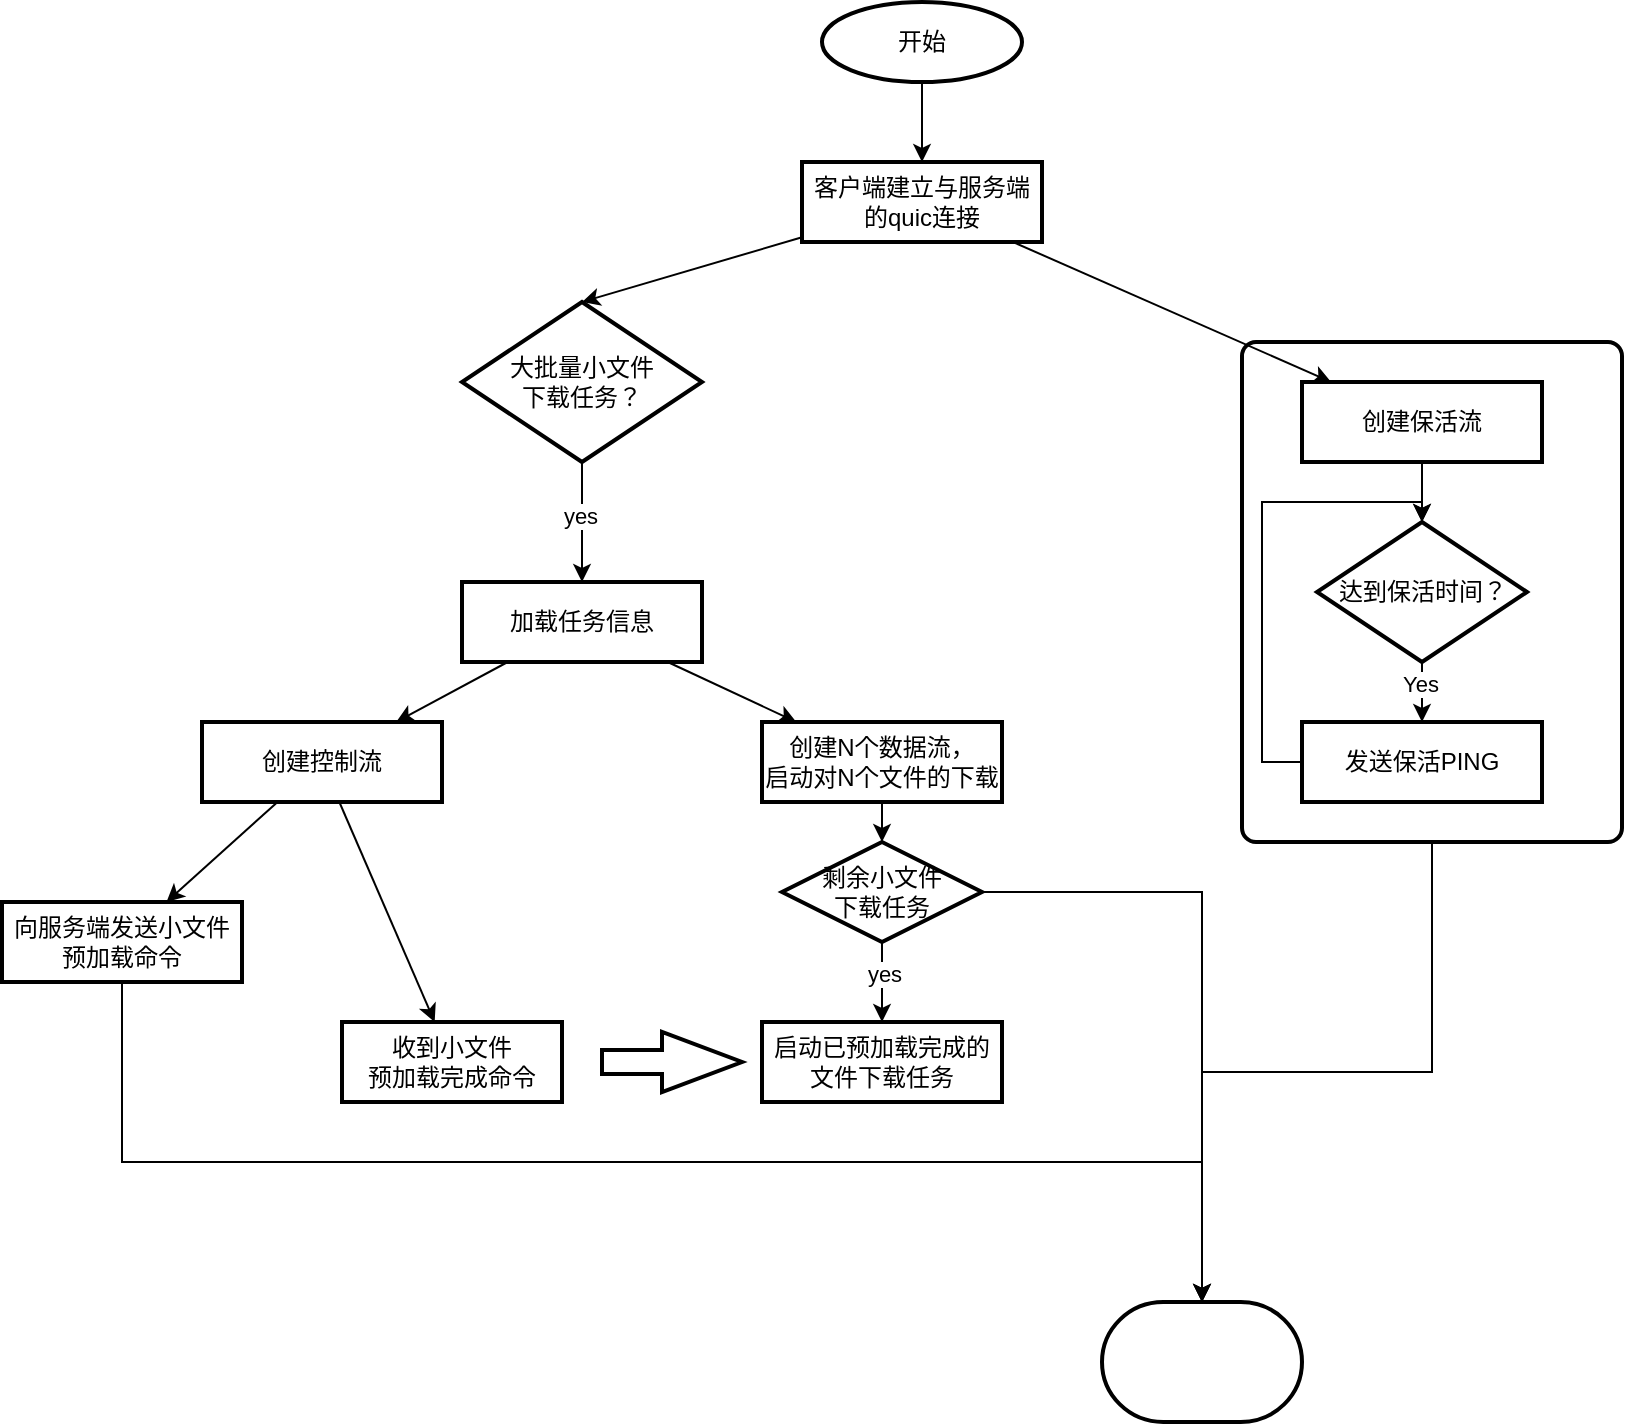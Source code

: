 <mxfile version="20.3.7" type="github">
  <diagram id="F-M33VOVVg4Excp3OvD9" name="第 1 页">
    <mxGraphModel dx="2189" dy="712" grid="1" gridSize="10" guides="1" tooltips="1" connect="1" arrows="1" fold="1" page="1" pageScale="1" pageWidth="827" pageHeight="1169" math="0" shadow="0">
      <root>
        <mxCell id="0" />
        <mxCell id="1" parent="0" />
        <mxCell id="xn903BgjvgAiiY508LES-25" value="" style="edgeStyle=none;rounded=0;orthogonalLoop=1;jettySize=auto;html=1;startArrow=none;startFill=0;" edge="1" parent="1" source="xn903BgjvgAiiY508LES-23" target="xn903BgjvgAiiY508LES-24">
          <mxGeometry relative="1" as="geometry" />
        </mxCell>
        <mxCell id="xn903BgjvgAiiY508LES-23" value="开始" style="strokeWidth=2;html=1;shape=mxgraph.flowchart.start_1;whiteSpace=wrap;" vertex="1" parent="1">
          <mxGeometry x="350" y="50" width="100" height="40" as="geometry" />
        </mxCell>
        <mxCell id="xn903BgjvgAiiY508LES-29" value="" style="edgeStyle=none;rounded=0;orthogonalLoop=1;jettySize=auto;html=1;startArrow=none;startFill=0;" edge="1" parent="1" source="xn903BgjvgAiiY508LES-24" target="xn903BgjvgAiiY508LES-28">
          <mxGeometry relative="1" as="geometry" />
        </mxCell>
        <mxCell id="xn903BgjvgAiiY508LES-46" value="" style="rounded=0;orthogonalLoop=1;jettySize=auto;html=1;startArrow=none;startFill=0;endArrow=classic;endFill=1;entryX=0.5;entryY=0;entryDx=0;entryDy=0;" edge="1" parent="1" source="xn903BgjvgAiiY508LES-24" target="xn903BgjvgAiiY508LES-45">
          <mxGeometry relative="1" as="geometry" />
        </mxCell>
        <mxCell id="xn903BgjvgAiiY508LES-24" value="客户端建立与服务端的quic连接" style="whiteSpace=wrap;html=1;strokeWidth=2;" vertex="1" parent="1">
          <mxGeometry x="340" y="130" width="120" height="40" as="geometry" />
        </mxCell>
        <mxCell id="xn903BgjvgAiiY508LES-40" value="" style="edgeStyle=none;rounded=0;orthogonalLoop=1;jettySize=auto;html=1;startArrow=none;startFill=0;" edge="1" parent="1" source="xn903BgjvgAiiY508LES-28" target="xn903BgjvgAiiY508LES-39">
          <mxGeometry relative="1" as="geometry" />
        </mxCell>
        <mxCell id="xn903BgjvgAiiY508LES-28" value="创建保活流" style="whiteSpace=wrap;html=1;strokeWidth=2;" vertex="1" parent="1">
          <mxGeometry x="590" y="240" width="120" height="40" as="geometry" />
        </mxCell>
        <mxCell id="xn903BgjvgAiiY508LES-73" style="edgeStyle=orthogonalEdgeStyle;rounded=0;orthogonalLoop=1;jettySize=auto;html=1;exitX=0.5;exitY=1;exitDx=0;exitDy=0;entryX=0.5;entryY=0;entryDx=0;entryDy=0;entryPerimeter=0;startArrow=none;startFill=0;endArrow=classic;endFill=1;" edge="1" parent="1" source="xn903BgjvgAiiY508LES-35" target="xn903BgjvgAiiY508LES-70">
          <mxGeometry relative="1" as="geometry" />
        </mxCell>
        <mxCell id="xn903BgjvgAiiY508LES-35" value="" style="rounded=1;whiteSpace=wrap;html=1;absoluteArcSize=1;arcSize=14;strokeWidth=2;fillStyle=auto;fillColor=none;" vertex="1" parent="1">
          <mxGeometry x="560" y="220" width="190" height="250" as="geometry" />
        </mxCell>
        <mxCell id="xn903BgjvgAiiY508LES-42" value="" style="edgeStyle=none;rounded=0;orthogonalLoop=1;jettySize=auto;html=1;startArrow=none;startFill=0;" edge="1" parent="1" source="xn903BgjvgAiiY508LES-39" target="xn903BgjvgAiiY508LES-41">
          <mxGeometry relative="1" as="geometry" />
        </mxCell>
        <mxCell id="xn903BgjvgAiiY508LES-47" value="Yes" style="edgeLabel;html=1;align=center;verticalAlign=middle;resizable=0;points=[];" vertex="1" connectable="0" parent="xn903BgjvgAiiY508LES-42">
          <mxGeometry x="-0.267" y="-1" relative="1" as="geometry">
            <mxPoint as="offset" />
          </mxGeometry>
        </mxCell>
        <mxCell id="xn903BgjvgAiiY508LES-39" value="达到保活时间？" style="strokeWidth=2;html=1;shape=mxgraph.flowchart.decision;whiteSpace=wrap;fillStyle=auto;fillColor=none;" vertex="1" parent="1">
          <mxGeometry x="597.5" y="310" width="105" height="70" as="geometry" />
        </mxCell>
        <mxCell id="xn903BgjvgAiiY508LES-44" style="edgeStyle=orthogonalEdgeStyle;rounded=0;orthogonalLoop=1;jettySize=auto;html=1;exitX=0;exitY=0.5;exitDx=0;exitDy=0;entryX=0.5;entryY=0;entryDx=0;entryDy=0;entryPerimeter=0;startArrow=none;startFill=0;endArrow=classic;endFill=1;" edge="1" parent="1" source="xn903BgjvgAiiY508LES-41" target="xn903BgjvgAiiY508LES-39">
          <mxGeometry relative="1" as="geometry">
            <Array as="points">
              <mxPoint x="570" y="430" />
              <mxPoint x="570" y="300" />
              <mxPoint x="650" y="300" />
            </Array>
          </mxGeometry>
        </mxCell>
        <mxCell id="xn903BgjvgAiiY508LES-41" value="发送保活PING" style="whiteSpace=wrap;html=1;fillColor=none;strokeWidth=2;fillStyle=auto;" vertex="1" parent="1">
          <mxGeometry x="590" y="410" width="120" height="40" as="geometry" />
        </mxCell>
        <mxCell id="xn903BgjvgAiiY508LES-49" value="" style="edgeStyle=none;rounded=0;orthogonalLoop=1;jettySize=auto;html=1;startArrow=none;startFill=0;endArrow=classic;endFill=1;" edge="1" parent="1" source="xn903BgjvgAiiY508LES-45" target="xn903BgjvgAiiY508LES-48">
          <mxGeometry relative="1" as="geometry" />
        </mxCell>
        <mxCell id="xn903BgjvgAiiY508LES-50" value="yes" style="edgeLabel;html=1;align=center;verticalAlign=middle;resizable=0;points=[];" vertex="1" connectable="0" parent="xn903BgjvgAiiY508LES-49">
          <mxGeometry x="-0.12" y="-1" relative="1" as="geometry">
            <mxPoint as="offset" />
          </mxGeometry>
        </mxCell>
        <mxCell id="xn903BgjvgAiiY508LES-45" value="大批量小文件&lt;br&gt;下载任务？" style="rhombus;whiteSpace=wrap;html=1;strokeWidth=2;" vertex="1" parent="1">
          <mxGeometry x="170" y="200" width="120" height="80" as="geometry" />
        </mxCell>
        <mxCell id="xn903BgjvgAiiY508LES-52" value="" style="edgeStyle=none;rounded=0;orthogonalLoop=1;jettySize=auto;html=1;startArrow=none;startFill=0;endArrow=classic;endFill=1;" edge="1" parent="1" source="xn903BgjvgAiiY508LES-48" target="xn903BgjvgAiiY508LES-51">
          <mxGeometry relative="1" as="geometry" />
        </mxCell>
        <mxCell id="xn903BgjvgAiiY508LES-54" value="" style="edgeStyle=none;rounded=0;orthogonalLoop=1;jettySize=auto;html=1;startArrow=none;startFill=0;endArrow=classic;endFill=1;" edge="1" parent="1" source="xn903BgjvgAiiY508LES-48" target="xn903BgjvgAiiY508LES-53">
          <mxGeometry relative="1" as="geometry" />
        </mxCell>
        <mxCell id="xn903BgjvgAiiY508LES-48" value="加载任务信息" style="whiteSpace=wrap;html=1;strokeWidth=2;" vertex="1" parent="1">
          <mxGeometry x="170" y="340" width="120" height="40" as="geometry" />
        </mxCell>
        <mxCell id="xn903BgjvgAiiY508LES-56" value="" style="edgeStyle=none;rounded=0;orthogonalLoop=1;jettySize=auto;html=1;startArrow=none;startFill=0;endArrow=classic;endFill=1;" edge="1" parent="1" source="xn903BgjvgAiiY508LES-51" target="xn903BgjvgAiiY508LES-55">
          <mxGeometry relative="1" as="geometry" />
        </mxCell>
        <mxCell id="xn903BgjvgAiiY508LES-61" value="" style="edgeStyle=none;rounded=0;orthogonalLoop=1;jettySize=auto;html=1;startArrow=none;startFill=0;endArrow=classic;endFill=1;" edge="1" parent="1" source="xn903BgjvgAiiY508LES-51" target="xn903BgjvgAiiY508LES-60">
          <mxGeometry relative="1" as="geometry" />
        </mxCell>
        <mxCell id="xn903BgjvgAiiY508LES-51" value="创建控制流" style="whiteSpace=wrap;html=1;strokeWidth=2;" vertex="1" parent="1">
          <mxGeometry x="40" y="410" width="120" height="40" as="geometry" />
        </mxCell>
        <mxCell id="xn903BgjvgAiiY508LES-67" value="" style="edgeStyle=none;rounded=0;orthogonalLoop=1;jettySize=auto;html=1;startArrow=none;startFill=0;endArrow=classic;endFill=1;" edge="1" parent="1" source="xn903BgjvgAiiY508LES-53" target="xn903BgjvgAiiY508LES-66">
          <mxGeometry relative="1" as="geometry" />
        </mxCell>
        <mxCell id="xn903BgjvgAiiY508LES-53" value="创建N个数据流，&lt;br&gt;启动对N个文件的下载" style="whiteSpace=wrap;html=1;strokeWidth=2;" vertex="1" parent="1">
          <mxGeometry x="320" y="410" width="120" height="40" as="geometry" />
        </mxCell>
        <mxCell id="xn903BgjvgAiiY508LES-71" style="edgeStyle=orthogonalEdgeStyle;rounded=0;orthogonalLoop=1;jettySize=auto;html=1;exitX=0.5;exitY=1;exitDx=0;exitDy=0;entryX=0.5;entryY=0;entryDx=0;entryDy=0;entryPerimeter=0;startArrow=none;startFill=0;endArrow=classic;endFill=1;" edge="1" parent="1" source="xn903BgjvgAiiY508LES-55" target="xn903BgjvgAiiY508LES-70">
          <mxGeometry relative="1" as="geometry">
            <Array as="points">
              <mxPoint y="630" />
              <mxPoint x="540" y="630" />
            </Array>
          </mxGeometry>
        </mxCell>
        <mxCell id="xn903BgjvgAiiY508LES-55" value="向服务端发送小文件预加载命令" style="whiteSpace=wrap;html=1;strokeWidth=2;" vertex="1" parent="1">
          <mxGeometry x="-60" y="500" width="120" height="40" as="geometry" />
        </mxCell>
        <mxCell id="xn903BgjvgAiiY508LES-57" value="启动已预加载完成的文件下载任务" style="whiteSpace=wrap;html=1;strokeWidth=2;" vertex="1" parent="1">
          <mxGeometry x="320" y="560" width="120" height="40" as="geometry" />
        </mxCell>
        <mxCell id="xn903BgjvgAiiY508LES-60" value="收到小文件&lt;br&gt;预加载完成命令" style="whiteSpace=wrap;html=1;strokeWidth=2;" vertex="1" parent="1">
          <mxGeometry x="110" y="560" width="110" height="40" as="geometry" />
        </mxCell>
        <mxCell id="xn903BgjvgAiiY508LES-62" value="" style="verticalLabelPosition=bottom;verticalAlign=top;html=1;strokeWidth=2;shape=mxgraph.arrows2.arrow;dy=0.6;dx=40;notch=0;fillStyle=auto;fillColor=none;" vertex="1" parent="1">
          <mxGeometry x="240" y="565" width="70" height="30" as="geometry" />
        </mxCell>
        <mxCell id="xn903BgjvgAiiY508LES-68" style="edgeStyle=none;rounded=0;orthogonalLoop=1;jettySize=auto;html=1;exitX=0.5;exitY=1;exitDx=0;exitDy=0;entryX=0.5;entryY=0;entryDx=0;entryDy=0;startArrow=none;startFill=0;endArrow=classic;endFill=1;" edge="1" parent="1" source="xn903BgjvgAiiY508LES-66" target="xn903BgjvgAiiY508LES-57">
          <mxGeometry relative="1" as="geometry" />
        </mxCell>
        <mxCell id="xn903BgjvgAiiY508LES-69" value="yes" style="edgeLabel;html=1;align=center;verticalAlign=middle;resizable=0;points=[];" vertex="1" connectable="0" parent="xn903BgjvgAiiY508LES-68">
          <mxGeometry x="-0.2" y="1" relative="1" as="geometry">
            <mxPoint as="offset" />
          </mxGeometry>
        </mxCell>
        <mxCell id="xn903BgjvgAiiY508LES-72" style="edgeStyle=orthogonalEdgeStyle;rounded=0;orthogonalLoop=1;jettySize=auto;html=1;exitX=1;exitY=0.5;exitDx=0;exitDy=0;entryX=0.5;entryY=0;entryDx=0;entryDy=0;entryPerimeter=0;startArrow=none;startFill=0;endArrow=classic;endFill=1;" edge="1" parent="1" source="xn903BgjvgAiiY508LES-66" target="xn903BgjvgAiiY508LES-70">
          <mxGeometry relative="1" as="geometry" />
        </mxCell>
        <mxCell id="xn903BgjvgAiiY508LES-66" value="剩余小文件&lt;br&gt;下载任务" style="rhombus;whiteSpace=wrap;html=1;strokeWidth=2;" vertex="1" parent="1">
          <mxGeometry x="330" y="470" width="100" height="50" as="geometry" />
        </mxCell>
        <mxCell id="xn903BgjvgAiiY508LES-70" value="" style="strokeWidth=2;html=1;shape=mxgraph.flowchart.terminator;whiteSpace=wrap;fillStyle=auto;fillColor=none;" vertex="1" parent="1">
          <mxGeometry x="490" y="700" width="100" height="60" as="geometry" />
        </mxCell>
      </root>
    </mxGraphModel>
  </diagram>
</mxfile>
